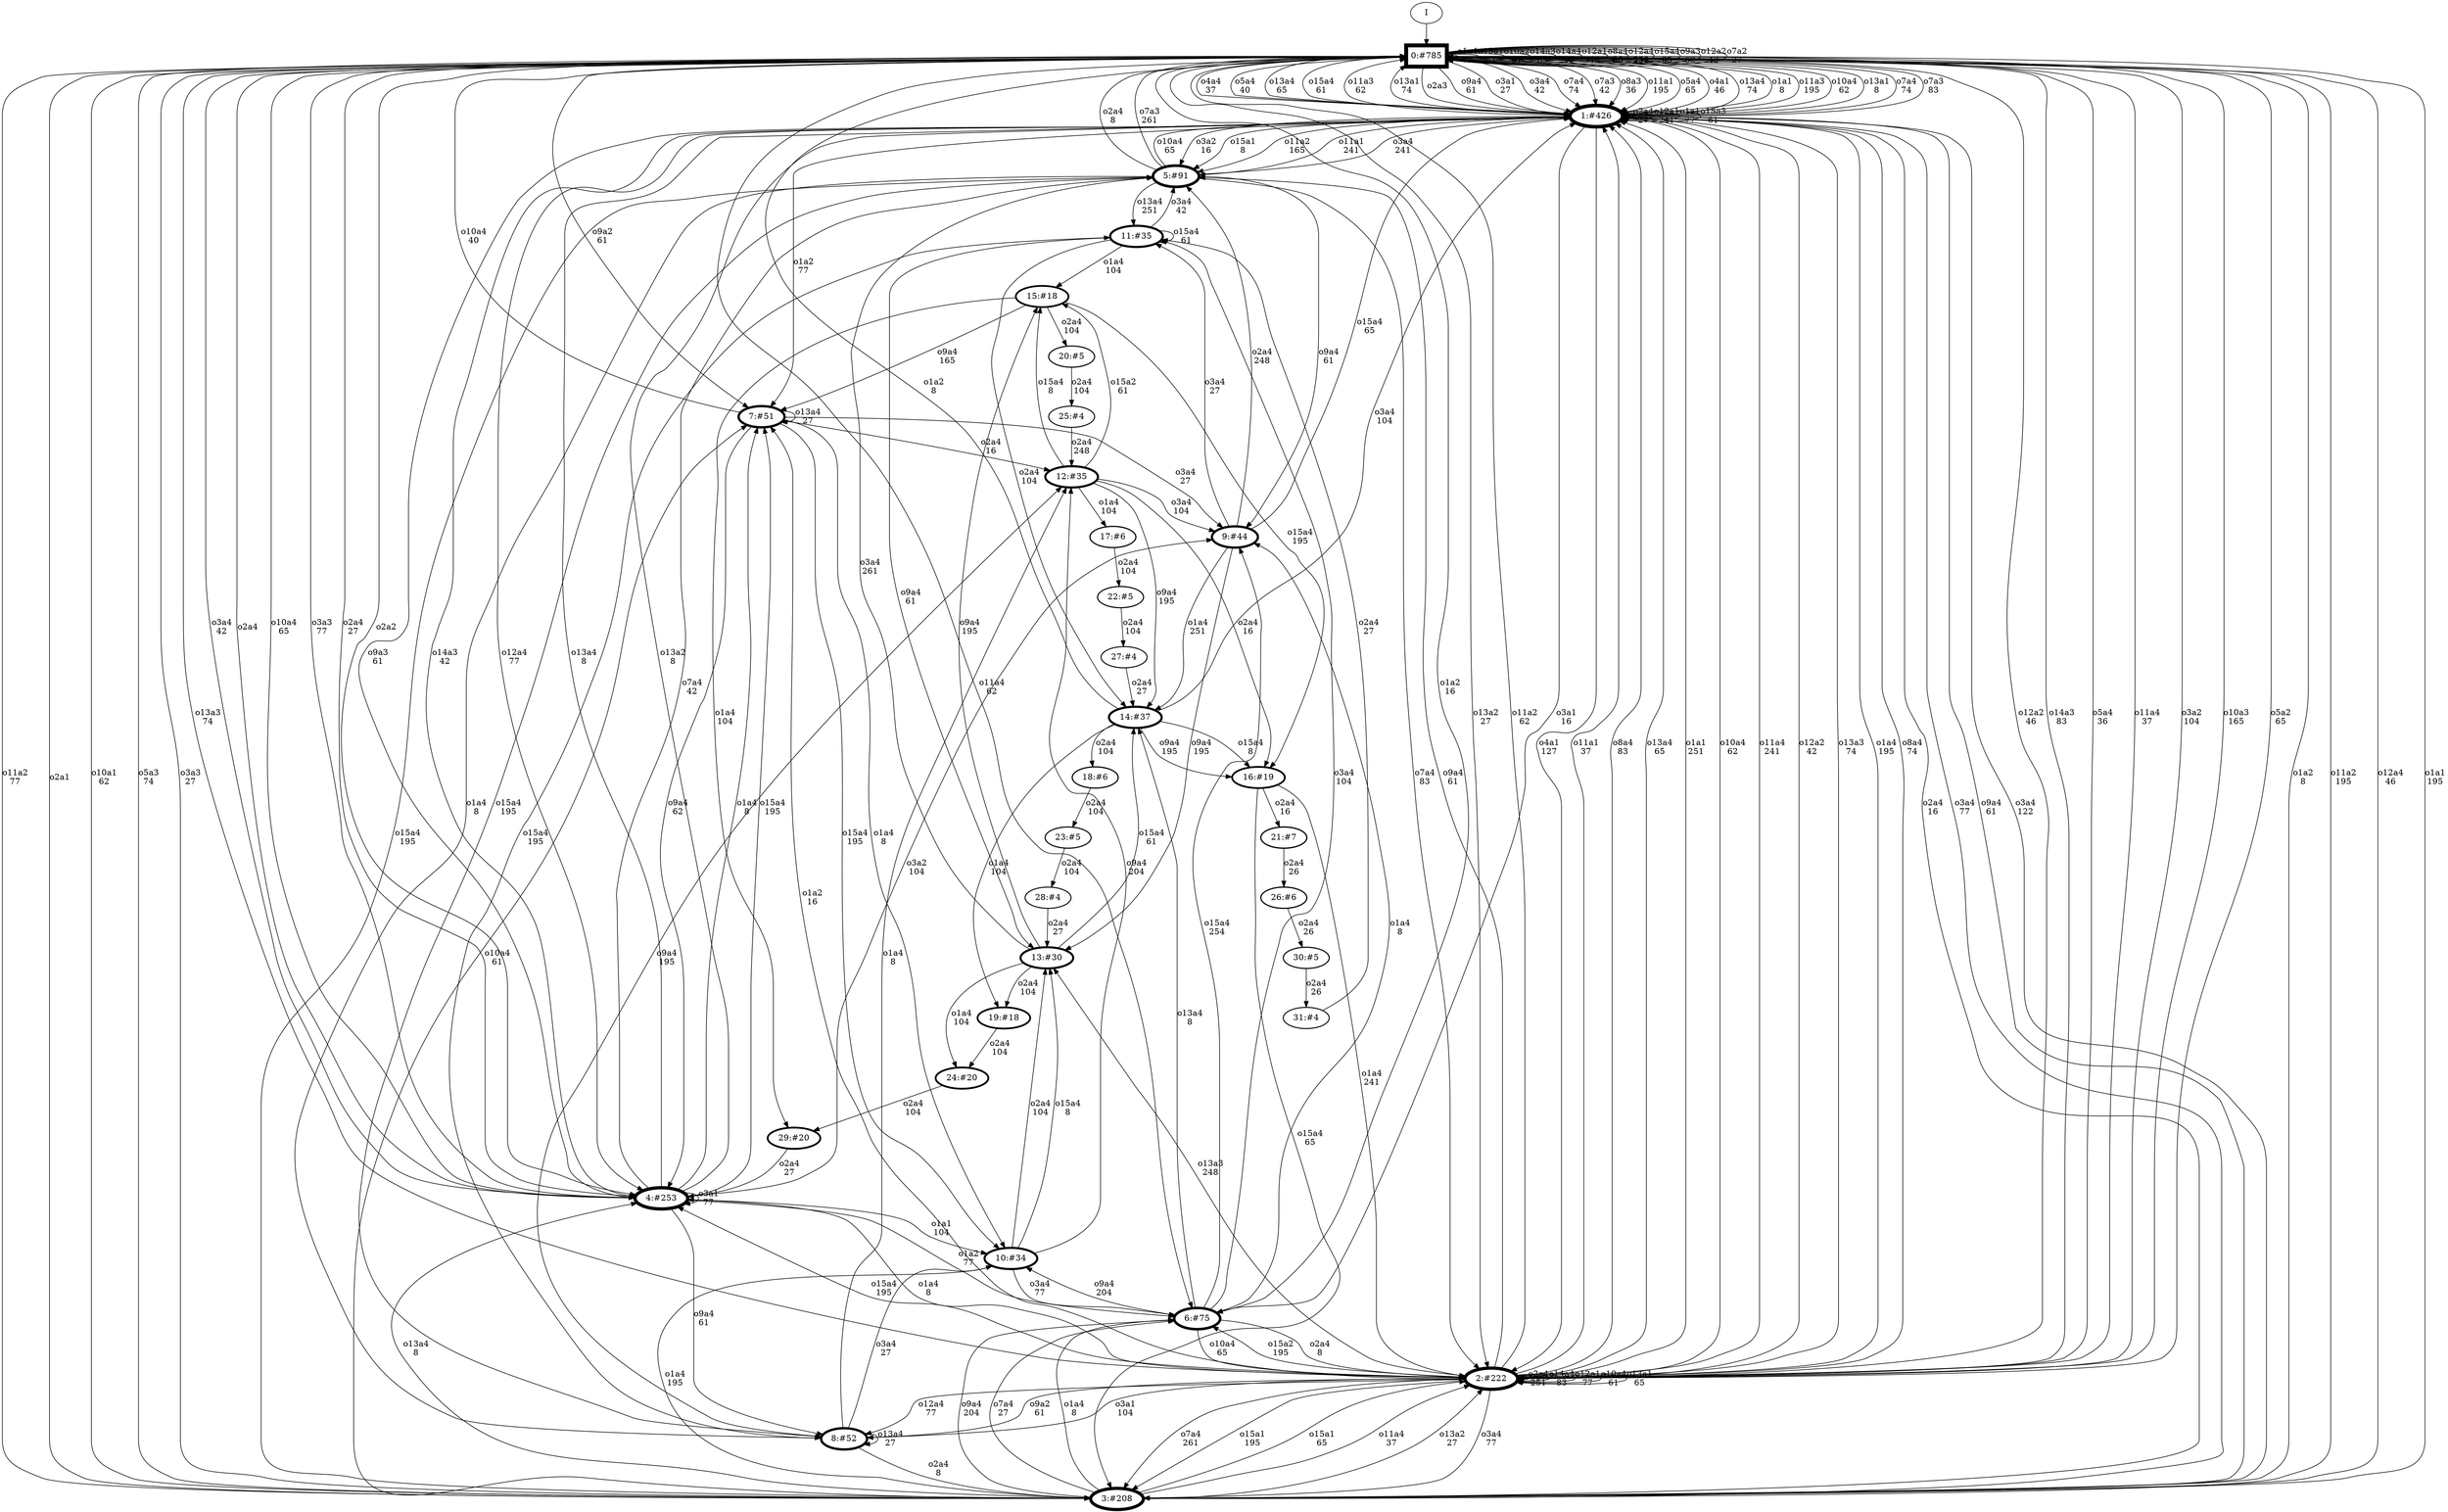 // produced with flexfringe // ../../flexfringe/dfasat/flexfringe --ini=../../flexfringe/dfasat/ini/batch-mealy.ini prova.txt.dat 
digraph DFA {
	0 [label="root" shape=box];
		I -> 0;
	0 [ label="0:#785
" , penwidth=6.66696];
		0 -> 1 [label="o2a3
"  ];
		0 -> 4 [label="o2a4
"  ];
		0 -> 2 [label="o3a2
104"  ];
		0 -> 6 [label="o1a2
16"  ];
		0 -> 0 [label="o1a4
77"  ];
		0 -> 0 [label="o15a1
61"  ];
		0 -> 3 [label="o11a2
77"  ];
		0 -> 0 [label="o10a2
61"  ];
		0 -> 7 [label="o9a2
61"  ];
		0 -> 1 [label="o9a4
61"  ];
		0 -> 3 [label="o2a1
"  ];
		0 -> 1 [label="o3a1
27"  ];
		0 -> 1 [label="o3a4
42"  ];
		0 -> 1 [label="o7a4
74"  ];
		0 -> 4 [label="o2a2
"  ];
		0 -> 1 [label="o7a3
42"  ];
		0 -> 0 [label="o14a3
83"  ];
		0 -> 0 [label="o14a4
46"  ];
		0 -> 1 [label="o8a3
36"  ];
		0 -> 2 [label="o5a2
65"  ];
		0 -> 1 [label="o11a1
195"  ];
		0 -> 1 [label="o5a4
65"  ];
		0 -> 0 [label="o12a1
46"  ];
		0 -> 0 [label="o8a4
36"  ];
		0 -> 1 [label="o4a1
46"  ];
		0 -> 0 [label="o12a4
239"  ];
		0 -> 1 [label="o13a4
74"  ];
		0 -> 1 [label="o1a1
8"  ];
		0 -> 0 [label="o15a4
65"  ];
		0 -> 1 [label="o11a3
195"  ];
		0 -> 0 [label="o9a3
62"  ];
		0 -> 3 [label="o10a1
62"  ];
		0 -> 1 [label="o10a4
62"  ];
		0 -> 6 [label="o11a4
62"  ];
		0 -> 3 [label="o5a3
74"  ];
		0 -> 0 [label="o12a2
42"  ];
		0 -> 0 [label="o7a2
27"  ];
		0 -> 3 [label="o3a3
27"  ];
		0 -> 2 [label="o13a3
74"  ];
		0 -> 2 [label="o13a2
27"  ];
		0 -> 2 [label="o10a3
165"  ];
		0 -> 1 [label="o13a1
8"  ];
	1 [ label="1:#426
" , penwidth=6.05678];
		1 -> 1 [label="o2a4
27"  ];
		1 -> 5 [label="o3a2
16"  ];
		1 -> 7 [label="o1a2
77"  ];
		1 -> 2 [label="o1a4
195"  ];
		1 -> 5 [label="o15a1
8"  ];
		1 -> 5 [label="o11a2
165"  ];
		1 -> 3 [label="o9a4
61"  ];
		1 -> 6 [label="o3a1
16"  ];
		1 -> 3 [label="o3a4
122"  ];
		1 -> 0 [label="o7a4
74"  ];
		1 -> 0 [label="o7a3
83"  ];
		1 -> 4 [label="o14a3
42"  ];
		1 -> 0 [label="o4a4
37"  ];
		1 -> 5 [label="o11a1
241"  ];
		1 -> 0 [label="o5a4
40"  ];
		1 -> 1 [label="o12a1
241"  ];
		1 -> 2 [label="o8a4
74"  ];
		1 -> 2 [label="o4a1
127"  ];
		1 -> 4 [label="o12a4
77"  ];
		1 -> 0 [label="o13a4
65"  ];
		1 -> 1 [label="o1a1
77"  ];
		1 -> 0 [label="o15a4
61"  ];
		1 -> 0 [label="o11a3
62"  ];
		1 -> 4 [label="o9a3
61"  ];
		1 -> 2 [label="o10a4
62"  ];
		1 -> 2 [label="o11a4
241"  ];
		1 -> 2 [label="o12a2
42"  ];
		1 -> 2 [label="o13a3
74"  ];
		1 -> 1 [label="o15a3
61"  ];
		1 -> 0 [label="o13a1
74"  ];
	2 [ label="2:#222
" , penwidth=5.40717];
		2 -> 2 [label="o2a4
251"  ];
		2 -> 7 [label="o1a2
16"  ];
		2 -> 4 [label="o1a4
8"  ];
		2 -> 3 [label="o15a1
195"  ];
		2 -> 0 [label="o11a2
62"  ];
		2 -> 8 [label="o9a2
61"  ];
		2 -> 5 [label="o9a4
61"  ];
		2 -> 8 [label="o3a1
104"  ];
		2 -> 3 [label="o3a4
77"  ];
		2 -> 3 [label="o7a4
261"  ];
		2 -> 0 [label="o14a3
83"  ];
		2 -> 2 [label="o14a4
83"  ];
		2 -> 1 [label="o11a1
37"  ];
		2 -> 0 [label="o5a4
36"  ];
		2 -> 2 [label="o12a1
77"  ];
		2 -> 1 [label="o8a4
83"  ];
		2 -> 8 [label="o12a4
77"  ];
		2 -> 1 [label="o13a4
65"  ];
		2 -> 1 [label="o1a1
251"  ];
		2 -> 4 [label="o15a4
195"  ];
		2 -> 2 [label="o10a4
61"  ];
		2 -> 0 [label="o11a4
37"  ];
		2 -> 0 [label="o12a2
46"  ];
		2 -> 13 [label="o13a3
248"  ];
		2 -> 6 [label="o15a2
195"  ];
		2 -> 2 [label="o13a1
65"  ];
	3 [ label="3:#208
" , penwidth=5.34233];
		3 -> 1 [label="o2a4
16"  ];
		3 -> 0 [label="o1a2
8"  ];
		3 -> 6 [label="o1a4
8"  ];
		3 -> 2 [label="o15a1
65"  ];
		3 -> 0 [label="o11a2
195"  ];
		3 -> 6 [label="o9a4
204"  ];
		3 -> 1 [label="o3a4
77"  ];
		3 -> 6 [label="o7a4
27"  ];
		3 -> 0 [label="o12a4
46"  ];
		3 -> 4 [label="o13a4
8"  ];
		3 -> 0 [label="o1a1
195"  ];
		3 -> 5 [label="o15a4
195"  ];
		3 -> 7 [label="o10a4
61"  ];
		3 -> 2 [label="o11a4
37"  ];
		3 -> 2 [label="o13a2
27"  ];
	4 [ label="4:#253
" , penwidth=5.53733];
		4 -> 0 [label="o2a4
27"  ];
		4 -> 9 [label="o3a2
104"  ];
		4 -> 6 [label="o1a2
77"  ];
		4 -> 7 [label="o1a4
8"  ];
		4 -> 8 [label="o9a4
61"  ];
		4 -> 4 [label="o3a1
77"  ];
		4 -> 0 [label="o3a4
42"  ];
		4 -> 5 [label="o7a4
42"  ];
		4 -> 1 [label="o13a4
8"  ];
		4 -> 10 [label="o1a1
104"  ];
		4 -> 7 [label="o15a4
195"  ];
		4 -> 0 [label="o10a4
65"  ];
		4 -> 0 [label="o3a3
77"  ];
		4 -> 1 [label="o13a2
8"  ];
	5 [ label="5:#91
" , penwidth=4.52179];
		5 -> 0 [label="o2a4
8"  ];
		5 -> 8 [label="o1a4
8"  ];
		5 -> 9 [label="o9a4
61"  ];
		5 -> 1 [label="o3a4
241"  ];
		5 -> 2 [label="o7a4
83"  ];
		5 -> 0 [label="o7a3
261"  ];
		5 -> 11 [label="o13a4
251"  ];
		5 -> 8 [label="o15a4
195"  ];
		5 -> 1 [label="o10a4
65"  ];
	6 [ label="6:#75
" , penwidth=4.33073];
		6 -> 2 [label="o2a4
8"  ];
		6 -> 9 [label="o1a4
8"  ];
		6 -> 10 [label="o9a4
204"  ];
		6 -> 11 [label="o3a4
104"  ];
		6 -> 14 [label="o13a4
8"  ];
		6 -> 9 [label="o15a4
254"  ];
		6 -> 2 [label="o10a4
65"  ];
	7 [ label="7:#51
" , penwidth=3.95124];
		7 -> 12 [label="o2a4
16"  ];
		7 -> 10 [label="o1a4
8"  ];
		7 -> 4 [label="o9a4
62"  ];
		7 -> 9 [label="o3a4
27"  ];
		7 -> 7 [label="o13a4
27"  ];
		7 -> 10 [label="o15a4
195"  ];
		7 -> 0 [label="o10a4
40"  ];
	8 [ label="8:#52
" , penwidth=3.97029];
		8 -> 3 [label="o2a4
8"  ];
		8 -> 12 [label="o1a4
8"  ];
		8 -> 12 [label="o9a4
195"  ];
		8 -> 10 [label="o3a4
27"  ];
		8 -> 8 [label="o13a4
27"  ];
		8 -> 11 [label="o15a4
195"  ];
	9 [ label="9:#44
" , penwidth=3.80666];
		9 -> 5 [label="o2a4
248"  ];
		9 -> 14 [label="o1a4
251"  ];
		9 -> 13 [label="o9a4
195"  ];
		9 -> 11 [label="o3a4
27"  ];
		9 -> 1 [label="o15a4
65"  ];
	10 [ label="10:#34
" , penwidth=3.55535];
		10 -> 13 [label="o2a4
104"  ];
		10 -> 3 [label="o1a4
195"  ];
		10 -> 12 [label="o9a4
204"  ];
		10 -> 6 [label="o3a4
77"  ];
		10 -> 13 [label="o15a4
8"  ];
	11 [ label="11:#35
" , penwidth=3.58352];
		11 -> 14 [label="o2a4
104"  ];
		11 -> 15 [label="o1a4
104"  ];
		11 -> 13 [label="o9a4
61"  ];
		11 -> 5 [label="o3a4
42"  ];
		11 -> 11 [label="o15a4
61"  ];
	12 [ label="12:#35
" , penwidth=3.58352];
		12 -> 16 [label="o2a4
16"  ];
		12 -> 17 [label="o1a4
104"  ];
		12 -> 14 [label="o9a4
195"  ];
		12 -> 9 [label="o3a4
104"  ];
		12 -> 15 [label="o15a4
8"  ];
		12 -> 15 [label="o15a2
61"  ];
	13 [ label="13:#30
" , penwidth=3.43399];
		13 -> 19 [label="o2a4
104"  ];
		13 -> 24 [label="o1a4
104"  ];
		13 -> 15 [label="o9a4
195"  ];
		13 -> 5 [label="o3a4
261"  ];
		13 -> 14 [label="o15a4
61"  ];
	14 [ label="14:#37
" , penwidth=3.63759];
		14 -> 18 [label="o2a4
104"  ];
		14 -> 0 [label="o1a2
8"  ];
		14 -> 19 [label="o1a4
104"  ];
		14 -> 16 [label="o9a4
195"  ];
		14 -> 1 [label="o3a4
104"  ];
		14 -> 16 [label="o15a4
8"  ];
	15 [ label="15:#18
" , penwidth=2.94444];
		15 -> 20 [label="o2a4
104"  ];
		15 -> 29 [label="o1a4
104"  ];
		15 -> 7 [label="o9a4
165"  ];
		15 -> 16 [label="o15a4
195"  ];
	16 [ label="16:#19
" , penwidth=2.99573];
		16 -> 21 [label="o2a4
16"  ];
		16 -> 2 [label="o1a4
241"  ];
		16 -> 3 [label="o15a4
65"  ];
	17 [ label="17:#6
" , penwidth=1.94591];
		17 -> 22 [label="o2a4
104"  ];
	18 [ label="18:#6
" , penwidth=1.94591];
		18 -> 23 [label="o2a4
104"  ];
	19 [ label="19:#18
" , penwidth=2.94444];
		19 -> 24 [label="o2a4
104"  ];
	20 [ label="20:#5
" , penwidth=1.79176];
		20 -> 25 [label="o2a4
104"  ];
	21 [ label="21:#7
" , penwidth=2.07944];
		21 -> 26 [label="o2a4
26"  ];
	22 [ label="22:#5
" , penwidth=1.79176];
		22 -> 27 [label="o2a4
104"  ];
	23 [ label="23:#5
" , penwidth=1.79176];
		23 -> 28 [label="o2a4
104"  ];
	24 [ label="24:#20
" , penwidth=3.04452];
		24 -> 29 [label="o2a4
104"  ];
	25 [ label="25:#4
" , penwidth=1.60944];
		25 -> 12 [label="o2a4
248"  ];
	26 [ label="26:#6
" , penwidth=1.94591];
		26 -> 30 [label="o2a4
26"  ];
	27 [ label="27:#4
" , penwidth=1.60944];
		27 -> 14 [label="o2a4
27"  ];
	28 [ label="28:#4
" , penwidth=1.60944];
		28 -> 13 [label="o2a4
27"  ];
	29 [ label="29:#20
" , penwidth=3.04452];
		29 -> 4 [label="o2a4
27"  ];
	30 [ label="30:#5
" , penwidth=1.79176];
		30 -> 31 [label="o2a4
26"  ];
	31 [ label="31:#4
" , penwidth=1.60944];
		31 -> 11 [label="o2a4
27"  ];
}
